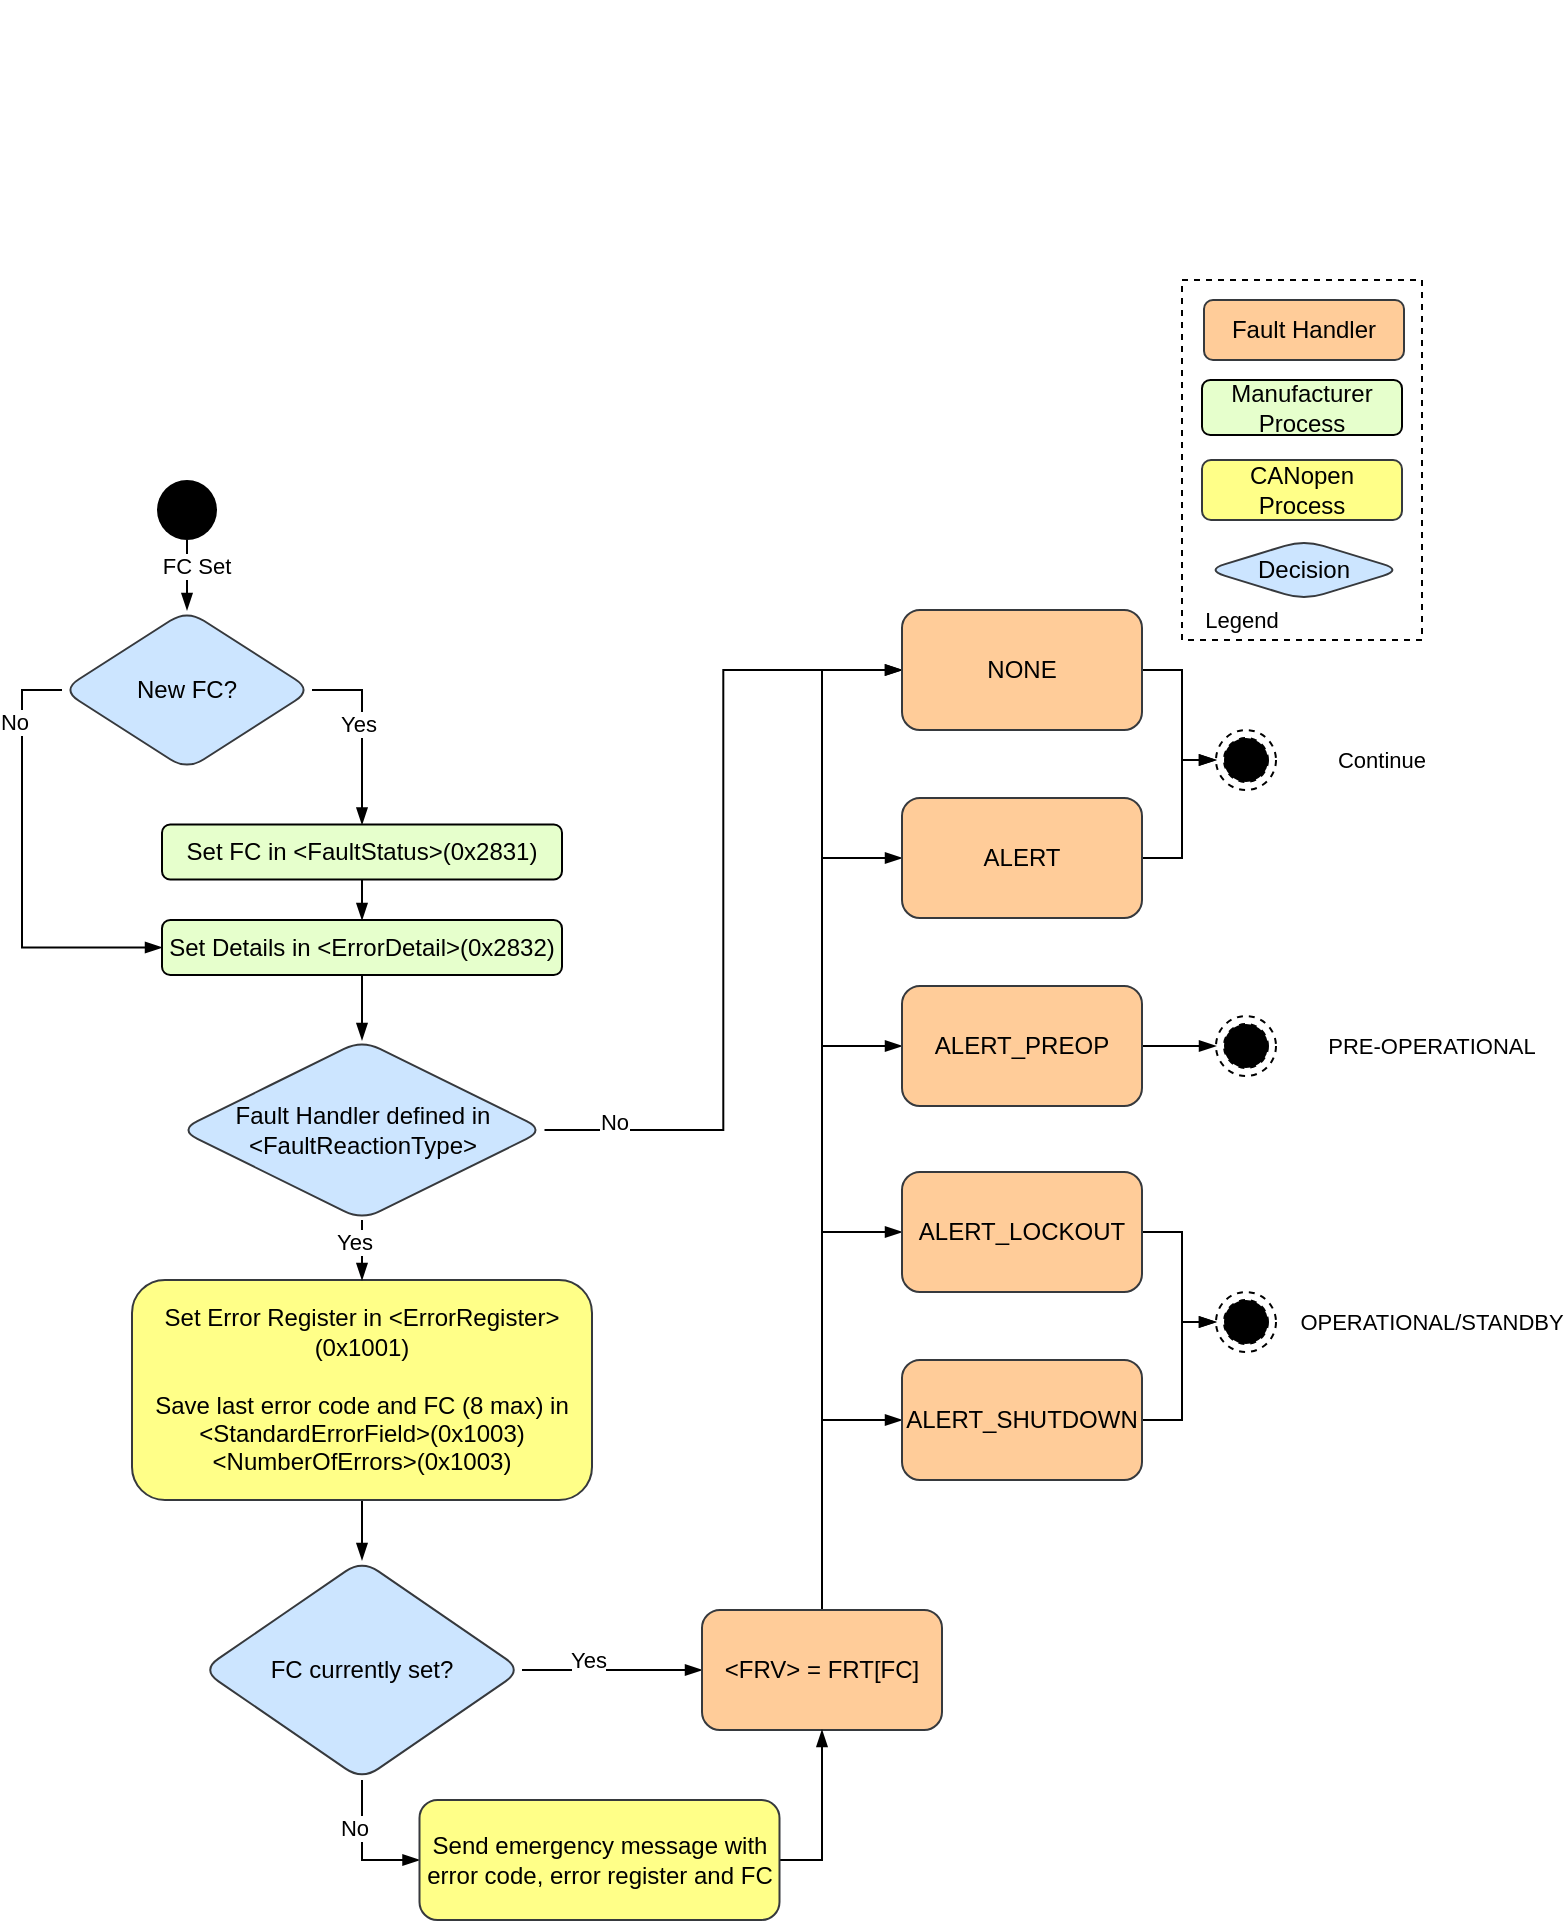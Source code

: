 <mxfile version="20.2.1" type="device"><diagram id="C5RBs43oDa-KdzZeNtuy" name="Page-1"><mxGraphModel dx="2061" dy="2323" grid="1" gridSize="10" guides="1" tooltips="1" connect="1" arrows="1" fold="1" page="1" pageScale="1" pageWidth="827" pageHeight="1169" math="0" shadow="0"><root><mxCell id="WIyWlLk6GJQsqaUBKTNV-0"/><mxCell id="WIyWlLk6GJQsqaUBKTNV-1" parent="WIyWlLk6GJQsqaUBKTNV-0"/><mxCell id="2qO_Df07QwDkB6GXSgJx-16" style="edgeStyle=orthogonalEdgeStyle;shape=connector;rounded=0;orthogonalLoop=1;jettySize=auto;html=1;exitX=1;exitY=0.5;exitDx=0;exitDy=0;entryX=0.5;entryY=0;entryDx=0;entryDy=0;labelBackgroundColor=default;fontFamily=Helvetica;fontSize=11;fontColor=default;endArrow=blockThin;endFill=1;strokeColor=default;" parent="WIyWlLk6GJQsqaUBKTNV-1" source="errwSjks89WQZ3ZxZ35S-2" target="errwSjks89WQZ3ZxZ35S-7" edge="1"><mxGeometry relative="1" as="geometry"/></mxCell><mxCell id="2qO_Df07QwDkB6GXSgJx-22" style="edgeStyle=orthogonalEdgeStyle;shape=connector;rounded=0;orthogonalLoop=1;jettySize=auto;html=1;exitX=0;exitY=0.5;exitDx=0;exitDy=0;entryX=0;entryY=0.5;entryDx=0;entryDy=0;labelBackgroundColor=default;fontFamily=Helvetica;fontSize=11;fontColor=default;endArrow=blockThin;endFill=1;strokeColor=default;" parent="WIyWlLk6GJQsqaUBKTNV-1" source="errwSjks89WQZ3ZxZ35S-2" target="2qO_Df07QwDkB6GXSgJx-1" edge="1"><mxGeometry relative="1" as="geometry"/></mxCell><mxCell id="errwSjks89WQZ3ZxZ35S-2" value="New FC?" style="rhombus;whiteSpace=wrap;html=1;rounded=1;fillColor=#cce5ff;strokeColor=#36393d;" parent="WIyWlLk6GJQsqaUBKTNV-1" vertex="1"><mxGeometry x="250" y="105" width="125" height="80" as="geometry"/></mxCell><mxCell id="errwSjks89WQZ3ZxZ35S-66" style="edgeStyle=orthogonalEdgeStyle;shape=connector;rounded=0;orthogonalLoop=1;jettySize=auto;html=1;exitX=0.5;exitY=1;exitDx=0;exitDy=0;entryX=0.5;entryY=0;entryDx=0;entryDy=0;labelBackgroundColor=default;fontFamily=Helvetica;fontSize=11;fontColor=default;endArrow=blockThin;endFill=1;strokeColor=default;" parent="WIyWlLk6GJQsqaUBKTNV-1" source="errwSjks89WQZ3ZxZ35S-5" target="errwSjks89WQZ3ZxZ35S-2" edge="1"><mxGeometry relative="1" as="geometry"/></mxCell><mxCell id="errwSjks89WQZ3ZxZ35S-5" value="" style="ellipse;fillColor=#000000;strokeColor=none;" parent="WIyWlLk6GJQsqaUBKTNV-1" vertex="1"><mxGeometry x="297.5" y="40" width="30" height="30" as="geometry"/></mxCell><mxCell id="2qO_Df07QwDkB6GXSgJx-17" style="edgeStyle=orthogonalEdgeStyle;shape=connector;rounded=0;orthogonalLoop=1;jettySize=auto;html=1;exitX=0.5;exitY=1;exitDx=0;exitDy=0;entryX=0.5;entryY=0;entryDx=0;entryDy=0;labelBackgroundColor=default;fontFamily=Helvetica;fontSize=11;fontColor=default;endArrow=blockThin;endFill=1;strokeColor=default;" parent="WIyWlLk6GJQsqaUBKTNV-1" source="errwSjks89WQZ3ZxZ35S-7" target="2qO_Df07QwDkB6GXSgJx-1" edge="1"><mxGeometry relative="1" as="geometry"/></mxCell><mxCell id="errwSjks89WQZ3ZxZ35S-7" value="Set FC in &amp;lt;FaultStatus&amp;gt;(0x2831)" style="rounded=1;whiteSpace=wrap;html=1;fillColor=#E6FFCC;" parent="WIyWlLk6GJQsqaUBKTNV-1" vertex="1"><mxGeometry x="300" y="212.25" width="200" height="27.5" as="geometry"/></mxCell><mxCell id="2qO_Df07QwDkB6GXSgJx-21" style="edgeStyle=orthogonalEdgeStyle;shape=connector;rounded=0;orthogonalLoop=1;jettySize=auto;html=1;exitX=0.5;exitY=1;exitDx=0;exitDy=0;entryX=0.5;entryY=0;entryDx=0;entryDy=0;labelBackgroundColor=default;fontFamily=Helvetica;fontSize=11;fontColor=default;endArrow=blockThin;endFill=1;strokeColor=default;" parent="WIyWlLk6GJQsqaUBKTNV-1" source="errwSjks89WQZ3ZxZ35S-10" target="errwSjks89WQZ3ZxZ35S-11" edge="1"><mxGeometry relative="1" as="geometry"/></mxCell><mxCell id="errwSjks89WQZ3ZxZ35S-10" value="Set Error Register in &amp;lt;ErrorRegister&amp;gt;(0x1001)&lt;br&gt;&lt;br&gt;Save last error code and FC (8 max) in &amp;lt;StandardErrorField&amp;gt;(0x1003)&lt;br&gt;&amp;lt;NumberOfErrors&amp;gt;(0x1003)" style="rounded=1;whiteSpace=wrap;html=1;fillColor=#ffff88;strokeColor=#36393d;" parent="WIyWlLk6GJQsqaUBKTNV-1" vertex="1"><mxGeometry x="285" y="440" width="230" height="110" as="geometry"/></mxCell><mxCell id="errwSjks89WQZ3ZxZ35S-19" style="edgeStyle=orthogonalEdgeStyle;rounded=0;orthogonalLoop=1;jettySize=auto;html=1;exitX=1;exitY=0.5;exitDx=0;exitDy=0;entryX=0;entryY=0.5;entryDx=0;entryDy=0;endArrow=blockThin;endFill=1;" parent="WIyWlLk6GJQsqaUBKTNV-1" source="errwSjks89WQZ3ZxZ35S-11" target="errwSjks89WQZ3ZxZ35S-17" edge="1"><mxGeometry relative="1" as="geometry"/></mxCell><mxCell id="errwSjks89WQZ3ZxZ35S-21" style="edgeStyle=orthogonalEdgeStyle;rounded=0;orthogonalLoop=1;jettySize=auto;html=1;exitX=0.5;exitY=1;exitDx=0;exitDy=0;entryX=0;entryY=0.5;entryDx=0;entryDy=0;endArrow=blockThin;endFill=1;" parent="WIyWlLk6GJQsqaUBKTNV-1" source="errwSjks89WQZ3ZxZ35S-11" target="errwSjks89WQZ3ZxZ35S-18" edge="1"><mxGeometry relative="1" as="geometry"/></mxCell><mxCell id="errwSjks89WQZ3ZxZ35S-11" value="FC currently set?" style="rhombus;whiteSpace=wrap;html=1;rounded=1;fillColor=#cce5ff;strokeColor=#36393d;" parent="WIyWlLk6GJQsqaUBKTNV-1" vertex="1"><mxGeometry x="320" y="580" width="160" height="110" as="geometry"/></mxCell><mxCell id="2qO_Df07QwDkB6GXSgJx-10" style="edgeStyle=orthogonalEdgeStyle;shape=connector;rounded=0;orthogonalLoop=1;jettySize=auto;html=1;exitX=0.5;exitY=0;exitDx=0;exitDy=0;entryX=0;entryY=0.5;entryDx=0;entryDy=0;labelBackgroundColor=default;fontFamily=Helvetica;fontSize=11;fontColor=default;endArrow=blockThin;endFill=1;strokeColor=default;" parent="WIyWlLk6GJQsqaUBKTNV-1" source="errwSjks89WQZ3ZxZ35S-17" target="2qO_Df07QwDkB6GXSgJx-3" edge="1"><mxGeometry relative="1" as="geometry"/></mxCell><mxCell id="2qO_Df07QwDkB6GXSgJx-11" style="edgeStyle=orthogonalEdgeStyle;shape=connector;rounded=0;orthogonalLoop=1;jettySize=auto;html=1;exitX=0.5;exitY=0;exitDx=0;exitDy=0;entryX=0;entryY=0.5;entryDx=0;entryDy=0;labelBackgroundColor=default;fontFamily=Helvetica;fontSize=11;fontColor=default;endArrow=blockThin;endFill=1;strokeColor=default;" parent="WIyWlLk6GJQsqaUBKTNV-1" source="errwSjks89WQZ3ZxZ35S-17" target="2qO_Df07QwDkB6GXSgJx-7" edge="1"><mxGeometry relative="1" as="geometry"/></mxCell><mxCell id="2qO_Df07QwDkB6GXSgJx-12" style="edgeStyle=orthogonalEdgeStyle;shape=connector;rounded=0;orthogonalLoop=1;jettySize=auto;html=1;exitX=0.5;exitY=0;exitDx=0;exitDy=0;entryX=0;entryY=0.5;entryDx=0;entryDy=0;labelBackgroundColor=default;fontFamily=Helvetica;fontSize=11;fontColor=default;endArrow=blockThin;endFill=1;strokeColor=default;" parent="WIyWlLk6GJQsqaUBKTNV-1" source="errwSjks89WQZ3ZxZ35S-17" target="2qO_Df07QwDkB6GXSgJx-6" edge="1"><mxGeometry relative="1" as="geometry"/></mxCell><mxCell id="2qO_Df07QwDkB6GXSgJx-13" style="edgeStyle=orthogonalEdgeStyle;shape=connector;rounded=0;orthogonalLoop=1;jettySize=auto;html=1;exitX=0.5;exitY=0;exitDx=0;exitDy=0;entryX=0;entryY=0.5;entryDx=0;entryDy=0;labelBackgroundColor=default;fontFamily=Helvetica;fontSize=11;fontColor=default;endArrow=blockThin;endFill=1;strokeColor=default;" parent="WIyWlLk6GJQsqaUBKTNV-1" source="errwSjks89WQZ3ZxZ35S-17" target="2qO_Df07QwDkB6GXSgJx-5" edge="1"><mxGeometry relative="1" as="geometry"/></mxCell><mxCell id="2qO_Df07QwDkB6GXSgJx-15" style="edgeStyle=orthogonalEdgeStyle;shape=connector;rounded=0;orthogonalLoop=1;jettySize=auto;html=1;exitX=0.5;exitY=0;exitDx=0;exitDy=0;entryX=0;entryY=0.5;entryDx=0;entryDy=0;labelBackgroundColor=default;fontFamily=Helvetica;fontSize=11;fontColor=default;endArrow=blockThin;endFill=1;strokeColor=default;" parent="WIyWlLk6GJQsqaUBKTNV-1" source="errwSjks89WQZ3ZxZ35S-17" target="2qO_Df07QwDkB6GXSgJx-4" edge="1"><mxGeometry relative="1" as="geometry"/></mxCell><mxCell id="errwSjks89WQZ3ZxZ35S-17" value="&amp;lt;FRV&amp;gt; = FRT[FC]" style="rounded=1;whiteSpace=wrap;html=1;fillColor=#ffcc99;strokeColor=#36393d;" parent="WIyWlLk6GJQsqaUBKTNV-1" vertex="1"><mxGeometry x="570" y="605" width="120" height="60" as="geometry"/></mxCell><mxCell id="2qO_Df07QwDkB6GXSgJx-9" style="edgeStyle=orthogonalEdgeStyle;shape=connector;rounded=0;orthogonalLoop=1;jettySize=auto;html=1;exitX=1;exitY=0.5;exitDx=0;exitDy=0;entryX=0.5;entryY=1;entryDx=0;entryDy=0;labelBackgroundColor=default;fontFamily=Helvetica;fontSize=11;fontColor=default;endArrow=blockThin;endFill=1;strokeColor=default;" parent="WIyWlLk6GJQsqaUBKTNV-1" source="errwSjks89WQZ3ZxZ35S-18" target="errwSjks89WQZ3ZxZ35S-17" edge="1"><mxGeometry relative="1" as="geometry"/></mxCell><mxCell id="errwSjks89WQZ3ZxZ35S-18" value="Send emergency message with error code, error register and FC" style="rounded=1;whiteSpace=wrap;html=1;fillColor=#ffff88;strokeColor=#36393d;" parent="WIyWlLk6GJQsqaUBKTNV-1" vertex="1"><mxGeometry x="428.75" y="700" width="180" height="60" as="geometry"/></mxCell><mxCell id="errwSjks89WQZ3ZxZ35S-53" value="FC Set" style="edgeLabel;html=1;align=center;verticalAlign=middle;resizable=0;points=[];fontSize=11;fontFamily=Helvetica;fontColor=default;" parent="WIyWlLk6GJQsqaUBKTNV-1" vertex="1" connectable="0"><mxGeometry x="428.75" y="165" as="geometry"><mxPoint x="-112" y="-82" as="offset"/></mxGeometry></mxCell><mxCell id="errwSjks89WQZ3ZxZ35S-55" value="Yes" style="edgeLabel;html=1;align=center;verticalAlign=middle;resizable=0;points=[];fontSize=11;fontFamily=Helvetica;fontColor=default;" parent="WIyWlLk6GJQsqaUBKTNV-1" vertex="1" connectable="0"><mxGeometry x="414" y="135" as="geometry"><mxPoint x="99" y="495" as="offset"/></mxGeometry></mxCell><mxCell id="errwSjks89WQZ3ZxZ35S-56" value="No" style="edgeLabel;html=1;align=center;verticalAlign=middle;resizable=0;points=[];fontSize=11;fontFamily=Helvetica;fontColor=default;" parent="WIyWlLk6GJQsqaUBKTNV-1" vertex="1" connectable="0"><mxGeometry x="550" y="353" as="geometry"><mxPoint x="-154" y="361" as="offset"/></mxGeometry></mxCell><mxCell id="errwSjks89WQZ3ZxZ35S-60" value="" style="rounded=0;whiteSpace=wrap;html=1;fontFamily=Helvetica;fontSize=11;glass=0;dashed=1;strokeColor=#000000;" parent="WIyWlLk6GJQsqaUBKTNV-1" vertex="1"><mxGeometry x="810" y="-60" width="120" height="180" as="geometry"/></mxCell><mxCell id="errwSjks89WQZ3ZxZ35S-62" value="Manufacturer Process" style="rounded=1;whiteSpace=wrap;html=1;fillColor=#E6FFCC;" parent="WIyWlLk6GJQsqaUBKTNV-1" vertex="1"><mxGeometry x="820" y="-10" width="100" height="27.5" as="geometry"/></mxCell><mxCell id="errwSjks89WQZ3ZxZ35S-63" value="CANopen Process" style="rounded=1;whiteSpace=wrap;html=1;fillColor=#ffff88;strokeColor=#36393d;" parent="WIyWlLk6GJQsqaUBKTNV-1" vertex="1"><mxGeometry x="820" y="30" width="100" height="30" as="geometry"/></mxCell><mxCell id="errwSjks89WQZ3ZxZ35S-64" value="Decision" style="rhombus;whiteSpace=wrap;html=1;rounded=1;fillColor=#cce5ff;strokeColor=#36393d;" parent="WIyWlLk6GJQsqaUBKTNV-1" vertex="1"><mxGeometry x="822" y="70" width="98" height="30" as="geometry"/></mxCell><mxCell id="errwSjks89WQZ3ZxZ35S-65" value="Legend" style="text;html=1;strokeColor=none;fillColor=none;align=center;verticalAlign=middle;whiteSpace=wrap;rounded=0;glass=0;dashed=1;fontFamily=Helvetica;fontSize=11;fontColor=default;" parent="WIyWlLk6GJQsqaUBKTNV-1" vertex="1"><mxGeometry x="810" y="95" width="60" height="30" as="geometry"/></mxCell><mxCell id="errwSjks89WQZ3ZxZ35S-72" value="Yes" style="edgeLabel;html=1;align=center;verticalAlign=middle;resizable=0;points=[];fontSize=11;fontFamily=Helvetica;fontColor=default;" parent="WIyWlLk6GJQsqaUBKTNV-1" vertex="1" connectable="0"><mxGeometry x="250" y="199" as="geometry"><mxPoint x="148" y="-37" as="offset"/></mxGeometry></mxCell><mxCell id="2qO_Df07QwDkB6GXSgJx-18" style="edgeStyle=orthogonalEdgeStyle;shape=connector;rounded=0;orthogonalLoop=1;jettySize=auto;html=1;exitX=0.5;exitY=1;exitDx=0;exitDy=0;entryX=0.5;entryY=0;entryDx=0;entryDy=0;labelBackgroundColor=default;fontFamily=Helvetica;fontSize=11;fontColor=default;endArrow=blockThin;endFill=1;strokeColor=default;" parent="WIyWlLk6GJQsqaUBKTNV-1" source="2qO_Df07QwDkB6GXSgJx-1" target="2qO_Df07QwDkB6GXSgJx-2" edge="1"><mxGeometry relative="1" as="geometry"/></mxCell><mxCell id="2qO_Df07QwDkB6GXSgJx-1" value="Set Details in &amp;lt;ErrorDetail&amp;gt;(0x2832)" style="rounded=1;whiteSpace=wrap;html=1;fillColor=#E6FFCC;" parent="WIyWlLk6GJQsqaUBKTNV-1" vertex="1"><mxGeometry x="300" y="260" width="200" height="27.5" as="geometry"/></mxCell><mxCell id="2qO_Df07QwDkB6GXSgJx-19" style="edgeStyle=orthogonalEdgeStyle;shape=connector;rounded=0;orthogonalLoop=1;jettySize=auto;html=1;exitX=0.5;exitY=1;exitDx=0;exitDy=0;entryX=0.5;entryY=0;entryDx=0;entryDy=0;labelBackgroundColor=default;fontFamily=Helvetica;fontSize=11;fontColor=default;endArrow=blockThin;endFill=1;strokeColor=default;" parent="WIyWlLk6GJQsqaUBKTNV-1" source="2qO_Df07QwDkB6GXSgJx-2" target="errwSjks89WQZ3ZxZ35S-10" edge="1"><mxGeometry relative="1" as="geometry"/></mxCell><mxCell id="2qO_Df07QwDkB6GXSgJx-20" style="edgeStyle=orthogonalEdgeStyle;shape=connector;rounded=0;orthogonalLoop=1;jettySize=auto;html=1;exitX=1;exitY=0.5;exitDx=0;exitDy=0;entryX=0;entryY=0.5;entryDx=0;entryDy=0;labelBackgroundColor=default;fontFamily=Helvetica;fontSize=11;fontColor=default;endArrow=blockThin;endFill=1;strokeColor=default;" parent="WIyWlLk6GJQsqaUBKTNV-1" source="2qO_Df07QwDkB6GXSgJx-2" target="2qO_Df07QwDkB6GXSgJx-3" edge="1"><mxGeometry relative="1" as="geometry"/></mxCell><mxCell id="2qO_Df07QwDkB6GXSgJx-2" value="Fault Handler defined in &amp;lt;FaultReactionType&amp;gt;" style="rhombus;whiteSpace=wrap;html=1;rounded=1;fillColor=#cce5ff;strokeColor=#36393d;" parent="WIyWlLk6GJQsqaUBKTNV-1" vertex="1"><mxGeometry x="308.75" y="320" width="182.5" height="90" as="geometry"/></mxCell><mxCell id="2qO_Df07QwDkB6GXSgJx-26" style="edgeStyle=orthogonalEdgeStyle;shape=connector;rounded=0;orthogonalLoop=1;jettySize=auto;html=1;exitX=1;exitY=0.5;exitDx=0;exitDy=0;entryX=0;entryY=0.5;entryDx=0;entryDy=0;labelBackgroundColor=default;fontFamily=Helvetica;fontSize=11;fontColor=default;endArrow=blockThin;endFill=1;strokeColor=default;" parent="WIyWlLk6GJQsqaUBKTNV-1" source="2qO_Df07QwDkB6GXSgJx-3" target="2qO_Df07QwDkB6GXSgJx-24" edge="1"><mxGeometry relative="1" as="geometry"/></mxCell><mxCell id="2qO_Df07QwDkB6GXSgJx-3" value="NONE" style="rounded=1;whiteSpace=wrap;html=1;fillColor=#ffcc99;strokeColor=#36393d;" parent="WIyWlLk6GJQsqaUBKTNV-1" vertex="1"><mxGeometry x="670" y="105" width="120" height="60" as="geometry"/></mxCell><mxCell id="2qO_Df07QwDkB6GXSgJx-30" style="edgeStyle=orthogonalEdgeStyle;shape=connector;rounded=0;orthogonalLoop=1;jettySize=auto;html=1;exitX=1;exitY=0.5;exitDx=0;exitDy=0;entryX=0;entryY=0.5;entryDx=0;entryDy=0;labelBackgroundColor=default;fontFamily=Helvetica;fontSize=11;fontColor=default;endArrow=blockThin;endFill=1;strokeColor=default;" parent="WIyWlLk6GJQsqaUBKTNV-1" source="2qO_Df07QwDkB6GXSgJx-4" target="2qO_Df07QwDkB6GXSgJx-23" edge="1"><mxGeometry relative="1" as="geometry"/></mxCell><mxCell id="2qO_Df07QwDkB6GXSgJx-4" value="ALERT_SHUTDOWN" style="rounded=1;whiteSpace=wrap;html=1;fillColor=#ffcc99;strokeColor=#36393d;" parent="WIyWlLk6GJQsqaUBKTNV-1" vertex="1"><mxGeometry x="670" y="480" width="120" height="60" as="geometry"/></mxCell><mxCell id="2qO_Df07QwDkB6GXSgJx-29" style="edgeStyle=orthogonalEdgeStyle;shape=connector;rounded=0;orthogonalLoop=1;jettySize=auto;html=1;exitX=1;exitY=0.5;exitDx=0;exitDy=0;entryX=0;entryY=0.5;entryDx=0;entryDy=0;labelBackgroundColor=default;fontFamily=Helvetica;fontSize=11;fontColor=default;endArrow=blockThin;endFill=1;strokeColor=default;" parent="WIyWlLk6GJQsqaUBKTNV-1" source="2qO_Df07QwDkB6GXSgJx-5" target="2qO_Df07QwDkB6GXSgJx-23" edge="1"><mxGeometry relative="1" as="geometry"/></mxCell><mxCell id="2qO_Df07QwDkB6GXSgJx-5" value="ALERT_LOCKOUT" style="rounded=1;whiteSpace=wrap;html=1;fillColor=#ffcc99;strokeColor=#36393d;" parent="WIyWlLk6GJQsqaUBKTNV-1" vertex="1"><mxGeometry x="670" y="386" width="120" height="60" as="geometry"/></mxCell><mxCell id="2qO_Df07QwDkB6GXSgJx-28" style="edgeStyle=orthogonalEdgeStyle;shape=connector;rounded=0;orthogonalLoop=1;jettySize=auto;html=1;exitX=1;exitY=0.5;exitDx=0;exitDy=0;entryX=0;entryY=0.5;entryDx=0;entryDy=0;labelBackgroundColor=default;fontFamily=Helvetica;fontSize=11;fontColor=default;endArrow=blockThin;endFill=1;strokeColor=default;" parent="WIyWlLk6GJQsqaUBKTNV-1" source="2qO_Df07QwDkB6GXSgJx-6" target="2qO_Df07QwDkB6GXSgJx-25" edge="1"><mxGeometry relative="1" as="geometry"/></mxCell><mxCell id="2qO_Df07QwDkB6GXSgJx-6" value="ALERT_PREOP" style="rounded=1;whiteSpace=wrap;html=1;fillColor=#ffcc99;strokeColor=#36393d;" parent="WIyWlLk6GJQsqaUBKTNV-1" vertex="1"><mxGeometry x="670" y="293" width="120" height="60" as="geometry"/></mxCell><mxCell id="2qO_Df07QwDkB6GXSgJx-27" style="edgeStyle=orthogonalEdgeStyle;shape=connector;rounded=0;orthogonalLoop=1;jettySize=auto;html=1;exitX=1;exitY=0.5;exitDx=0;exitDy=0;entryX=0;entryY=0.5;entryDx=0;entryDy=0;labelBackgroundColor=default;fontFamily=Helvetica;fontSize=11;fontColor=default;endArrow=blockThin;endFill=1;strokeColor=default;" parent="WIyWlLk6GJQsqaUBKTNV-1" source="2qO_Df07QwDkB6GXSgJx-7" target="2qO_Df07QwDkB6GXSgJx-24" edge="1"><mxGeometry relative="1" as="geometry"/></mxCell><mxCell id="2qO_Df07QwDkB6GXSgJx-7" value="ALERT" style="rounded=1;whiteSpace=wrap;html=1;fillColor=#ffcc99;strokeColor=#36393d;" parent="WIyWlLk6GJQsqaUBKTNV-1" vertex="1"><mxGeometry x="670" y="199" width="120" height="60" as="geometry"/></mxCell><mxCell id="2qO_Df07QwDkB6GXSgJx-23" value="" style="ellipse;html=1;shape=endState;fillColor=#000000;strokeColor=#000000;rounded=0;glass=0;dashed=1;fontFamily=Helvetica;fontSize=11;fontColor=default;" parent="WIyWlLk6GJQsqaUBKTNV-1" vertex="1"><mxGeometry x="827" y="446" width="30" height="30" as="geometry"/></mxCell><mxCell id="2qO_Df07QwDkB6GXSgJx-24" value="" style="ellipse;html=1;shape=endState;fillColor=#000000;strokeColor=#000000;rounded=0;glass=0;dashed=1;fontFamily=Helvetica;fontSize=11;fontColor=default;" parent="WIyWlLk6GJQsqaUBKTNV-1" vertex="1"><mxGeometry x="827" y="165" width="30" height="30" as="geometry"/></mxCell><mxCell id="2qO_Df07QwDkB6GXSgJx-25" value="" style="ellipse;html=1;shape=endState;fillColor=#000000;strokeColor=#000000;rounded=0;glass=0;dashed=1;fontFamily=Helvetica;fontSize=11;fontColor=default;" parent="WIyWlLk6GJQsqaUBKTNV-1" vertex="1"><mxGeometry x="827" y="308" width="30" height="30" as="geometry"/></mxCell><mxCell id="2qO_Df07QwDkB6GXSgJx-31" value="No" style="edgeLabel;html=1;align=center;verticalAlign=middle;resizable=0;points=[];fontSize=11;fontFamily=Helvetica;fontColor=default;" parent="WIyWlLk6GJQsqaUBKTNV-1" vertex="1" connectable="0"><mxGeometry x="680" as="geometry"><mxPoint x="-154" y="361" as="offset"/></mxGeometry></mxCell><mxCell id="2qO_Df07QwDkB6GXSgJx-32" value="Yes" style="edgeLabel;html=1;align=center;verticalAlign=middle;resizable=0;points=[];fontSize=11;fontFamily=Helvetica;fontColor=default;" parent="WIyWlLk6GJQsqaUBKTNV-1" vertex="1" connectable="0"><mxGeometry x="550" y="60" as="geometry"><mxPoint x="-154" y="361" as="offset"/></mxGeometry></mxCell><mxCell id="2qO_Df07QwDkB6GXSgJx-33" value="No" style="edgeLabel;html=1;align=center;verticalAlign=middle;resizable=0;points=[];fontSize=11;fontFamily=Helvetica;fontColor=default;" parent="WIyWlLk6GJQsqaUBKTNV-1" vertex="1" connectable="0"><mxGeometry x="380" y="-200" as="geometry"><mxPoint x="-154" y="361" as="offset"/></mxGeometry></mxCell><mxCell id="2qO_Df07QwDkB6GXSgJx-35" value="Continue&lt;span style=&quot;color: rgba(0, 0, 0, 0); font-family: monospace; font-size: 0px; text-align: start;&quot;&gt;%3CmxGraphModel%3E%3Croot%3E%3CmxCell%20id%3D%220%22%2F%3E%3CmxCell%20id%3D%221%22%20parent%3D%220%22%2F%3E%3CmxCell%20id%3D%222%22%20value%3D%22No%22%20style%3D%22edgeLabel%3Bhtml%3D1%3Balign%3Dcenter%3BverticalAlign%3Dmiddle%3Bresizable%3D0%3Bpoints%3D%5B%5D%3BfontSize%3D11%3BfontFamily%3DHelvetica%3BfontColor%3Ddefault%3B%22%20vertex%3D%221%22%20connectable%3D%220%22%20parent%3D%221%22%3E%3CmxGeometry%20x%3D%22680%22%20as%3D%22geometry%22%3E%3CmxPoint%20x%3D%22-154%22%20y%3D%22361%22%20as%3D%22offset%22%2F%3E%3C%2FmxGeometry%3E%3C%2FmxCell%3E%3C%2Froot%3E%3C%2FmxGraphModel%3E&lt;/span&gt;" style="text;html=1;strokeColor=none;fillColor=none;align=center;verticalAlign=middle;whiteSpace=wrap;rounded=0;glass=0;dashed=1;fontFamily=Helvetica;fontSize=11;fontColor=default;" parent="WIyWlLk6GJQsqaUBKTNV-1" vertex="1"><mxGeometry x="880" y="165" width="60" height="30" as="geometry"/></mxCell><mxCell id="2qO_Df07QwDkB6GXSgJx-36" value="PRE-OPERATIONAL" style="text;html=1;strokeColor=none;fillColor=none;align=center;verticalAlign=middle;whiteSpace=wrap;rounded=0;glass=0;dashed=1;fontFamily=Helvetica;fontSize=11;fontColor=default;" parent="WIyWlLk6GJQsqaUBKTNV-1" vertex="1"><mxGeometry x="880" y="308" width="110" height="30" as="geometry"/></mxCell><mxCell id="2qO_Df07QwDkB6GXSgJx-37" value="OPERATIONAL/STANDBY" style="text;html=1;strokeColor=none;fillColor=none;align=center;verticalAlign=middle;whiteSpace=wrap;rounded=0;glass=0;dashed=1;fontFamily=Helvetica;fontSize=11;fontColor=default;" parent="WIyWlLk6GJQsqaUBKTNV-1" vertex="1"><mxGeometry x="890" y="446" width="90" height="30" as="geometry"/></mxCell><mxCell id="2qO_Df07QwDkB6GXSgJx-39" value="Fault Handler" style="rounded=1;whiteSpace=wrap;html=1;fillColor=#ffcc99;strokeColor=#36393d;" parent="WIyWlLk6GJQsqaUBKTNV-1" vertex="1"><mxGeometry x="821" y="-50" width="100" height="30" as="geometry"/></mxCell></root></mxGraphModel></diagram></mxfile>